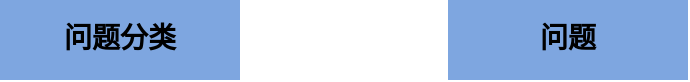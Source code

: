 <mxfile version="20.8.23" type="github">
  <diagram name="第 1 页" id="2HcNpDpKpD43kfRhDceQ">
    <mxGraphModel dx="1084" dy="312" grid="1" gridSize="10" guides="1" tooltips="1" connect="1" arrows="1" fold="1" page="1" pageScale="1" pageWidth="827" pageHeight="1169" math="0" shadow="0">
      <root>
        <mxCell id="0" />
        <mxCell id="1" parent="0" />
        <mxCell id="VEBtaycLKmm5noyyKj6F-1" value="&lt;pre&gt;&lt;br&gt;&lt;/pre&gt;" style="rounded=0;whiteSpace=wrap;html=1;labelBackgroundColor=#ffffff;hachureGap=4;strokeColor=none;strokeWidth=1;fontFamily=Architects Daughter;fontSource=https%3A%2F%2Ffonts.googleapis.com%2Fcss%3Ffamily%3DArchitects%2BDaughter;fontSize=11;fillColor=#7EA6E0;" vertex="1" parent="1">
          <mxGeometry x="70" y="240" width="120" height="40" as="geometry" />
        </mxCell>
        <mxCell id="VEBtaycLKmm5noyyKj6F-2" value="&lt;b&gt;&lt;font style=&quot;font-size: 14px;&quot; color=&quot;#000000&quot;&gt;问题分类&lt;/font&gt;&lt;/b&gt;" style="text;html=1;strokeColor=none;fillColor=none;align=center;verticalAlign=middle;whiteSpace=wrap;rounded=0;fontSize=11;fontFamily=Architects Daughter;fontColor=#FFFFFF;" vertex="1" parent="1">
          <mxGeometry x="100" y="245" width="60" height="30" as="geometry" />
        </mxCell>
        <mxCell id="VEBtaycLKmm5noyyKj6F-4" value="&lt;pre&gt;&lt;br&gt;&lt;/pre&gt;" style="rounded=0;whiteSpace=wrap;html=1;labelBackgroundColor=#ffffff;hachureGap=4;strokeColor=none;strokeWidth=1;fontFamily=Architects Daughter;fontSource=https%3A%2F%2Ffonts.googleapis.com%2Fcss%3Ffamily%3DArchitects%2BDaughter;fontSize=11;fillColor=#7EA6E0;" vertex="1" parent="1">
          <mxGeometry x="294" y="240" width="120" height="40" as="geometry" />
        </mxCell>
        <mxCell id="VEBtaycLKmm5noyyKj6F-5" value="&lt;b&gt;&lt;font style=&quot;font-size: 14px;&quot; color=&quot;#000000&quot;&gt;问题&lt;/font&gt;&lt;/b&gt;" style="text;html=1;strokeColor=none;fillColor=none;align=center;verticalAlign=middle;whiteSpace=wrap;rounded=0;fontSize=11;fontFamily=Architects Daughter;fontColor=#FFFFFF;" vertex="1" parent="1">
          <mxGeometry x="324" y="245" width="60" height="30" as="geometry" />
        </mxCell>
      </root>
    </mxGraphModel>
  </diagram>
</mxfile>
